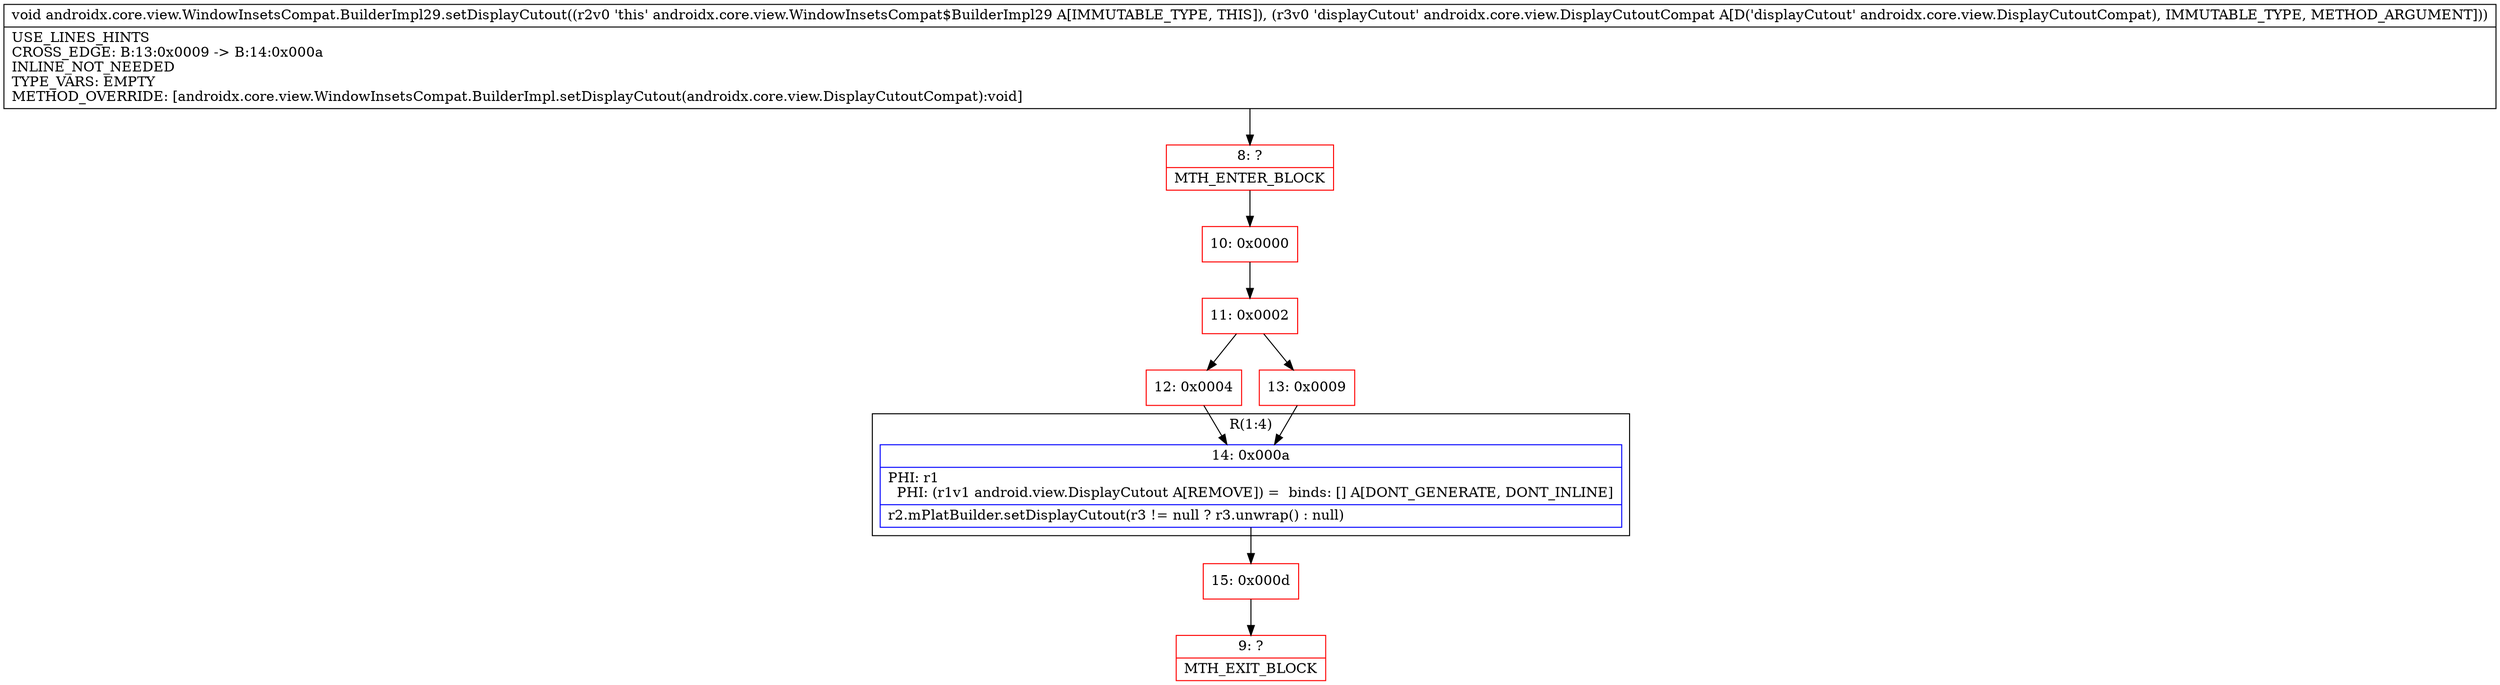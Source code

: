 digraph "CFG forandroidx.core.view.WindowInsetsCompat.BuilderImpl29.setDisplayCutout(Landroidx\/core\/view\/DisplayCutoutCompat;)V" {
subgraph cluster_Region_1781871798 {
label = "R(1:4)";
node [shape=record,color=blue];
Node_14 [shape=record,label="{14\:\ 0x000a|PHI: r1 \l  PHI: (r1v1 android.view.DisplayCutout A[REMOVE]) =  binds: [] A[DONT_GENERATE, DONT_INLINE]\l|r2.mPlatBuilder.setDisplayCutout(r3 != null ? r3.unwrap() : null)\l}"];
}
Node_8 [shape=record,color=red,label="{8\:\ ?|MTH_ENTER_BLOCK\l}"];
Node_10 [shape=record,color=red,label="{10\:\ 0x0000}"];
Node_11 [shape=record,color=red,label="{11\:\ 0x0002}"];
Node_12 [shape=record,color=red,label="{12\:\ 0x0004}"];
Node_15 [shape=record,color=red,label="{15\:\ 0x000d}"];
Node_9 [shape=record,color=red,label="{9\:\ ?|MTH_EXIT_BLOCK\l}"];
Node_13 [shape=record,color=red,label="{13\:\ 0x0009}"];
MethodNode[shape=record,label="{void androidx.core.view.WindowInsetsCompat.BuilderImpl29.setDisplayCutout((r2v0 'this' androidx.core.view.WindowInsetsCompat$BuilderImpl29 A[IMMUTABLE_TYPE, THIS]), (r3v0 'displayCutout' androidx.core.view.DisplayCutoutCompat A[D('displayCutout' androidx.core.view.DisplayCutoutCompat), IMMUTABLE_TYPE, METHOD_ARGUMENT]))  | USE_LINES_HINTS\lCROSS_EDGE: B:13:0x0009 \-\> B:14:0x000a\lINLINE_NOT_NEEDED\lTYPE_VARS: EMPTY\lMETHOD_OVERRIDE: [androidx.core.view.WindowInsetsCompat.BuilderImpl.setDisplayCutout(androidx.core.view.DisplayCutoutCompat):void]\l}"];
MethodNode -> Node_8;Node_14 -> Node_15;
Node_8 -> Node_10;
Node_10 -> Node_11;
Node_11 -> Node_12;
Node_11 -> Node_13;
Node_12 -> Node_14;
Node_15 -> Node_9;
Node_13 -> Node_14;
}

